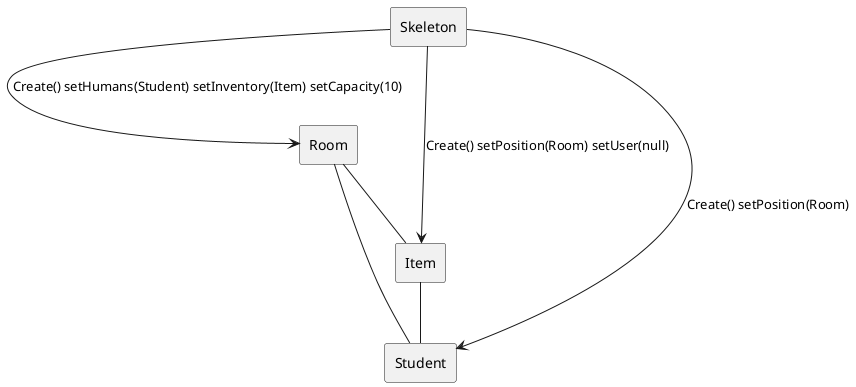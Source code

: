 @startuml
skinparam linestyle ortho

rectangle "Skeleton" as SK
rectangle "Room" as R
rectangle "Item" as I
rectangle "Student" as S

SK --> R: Create() setHumans(Student) setInventory(Item) setCapacity(10)
SK --> I: Create() setPosition(Room) setUser(null)
SK --> S: Create() setPosition(Room)

R -- I
R -- S
I -- S
@enduml
